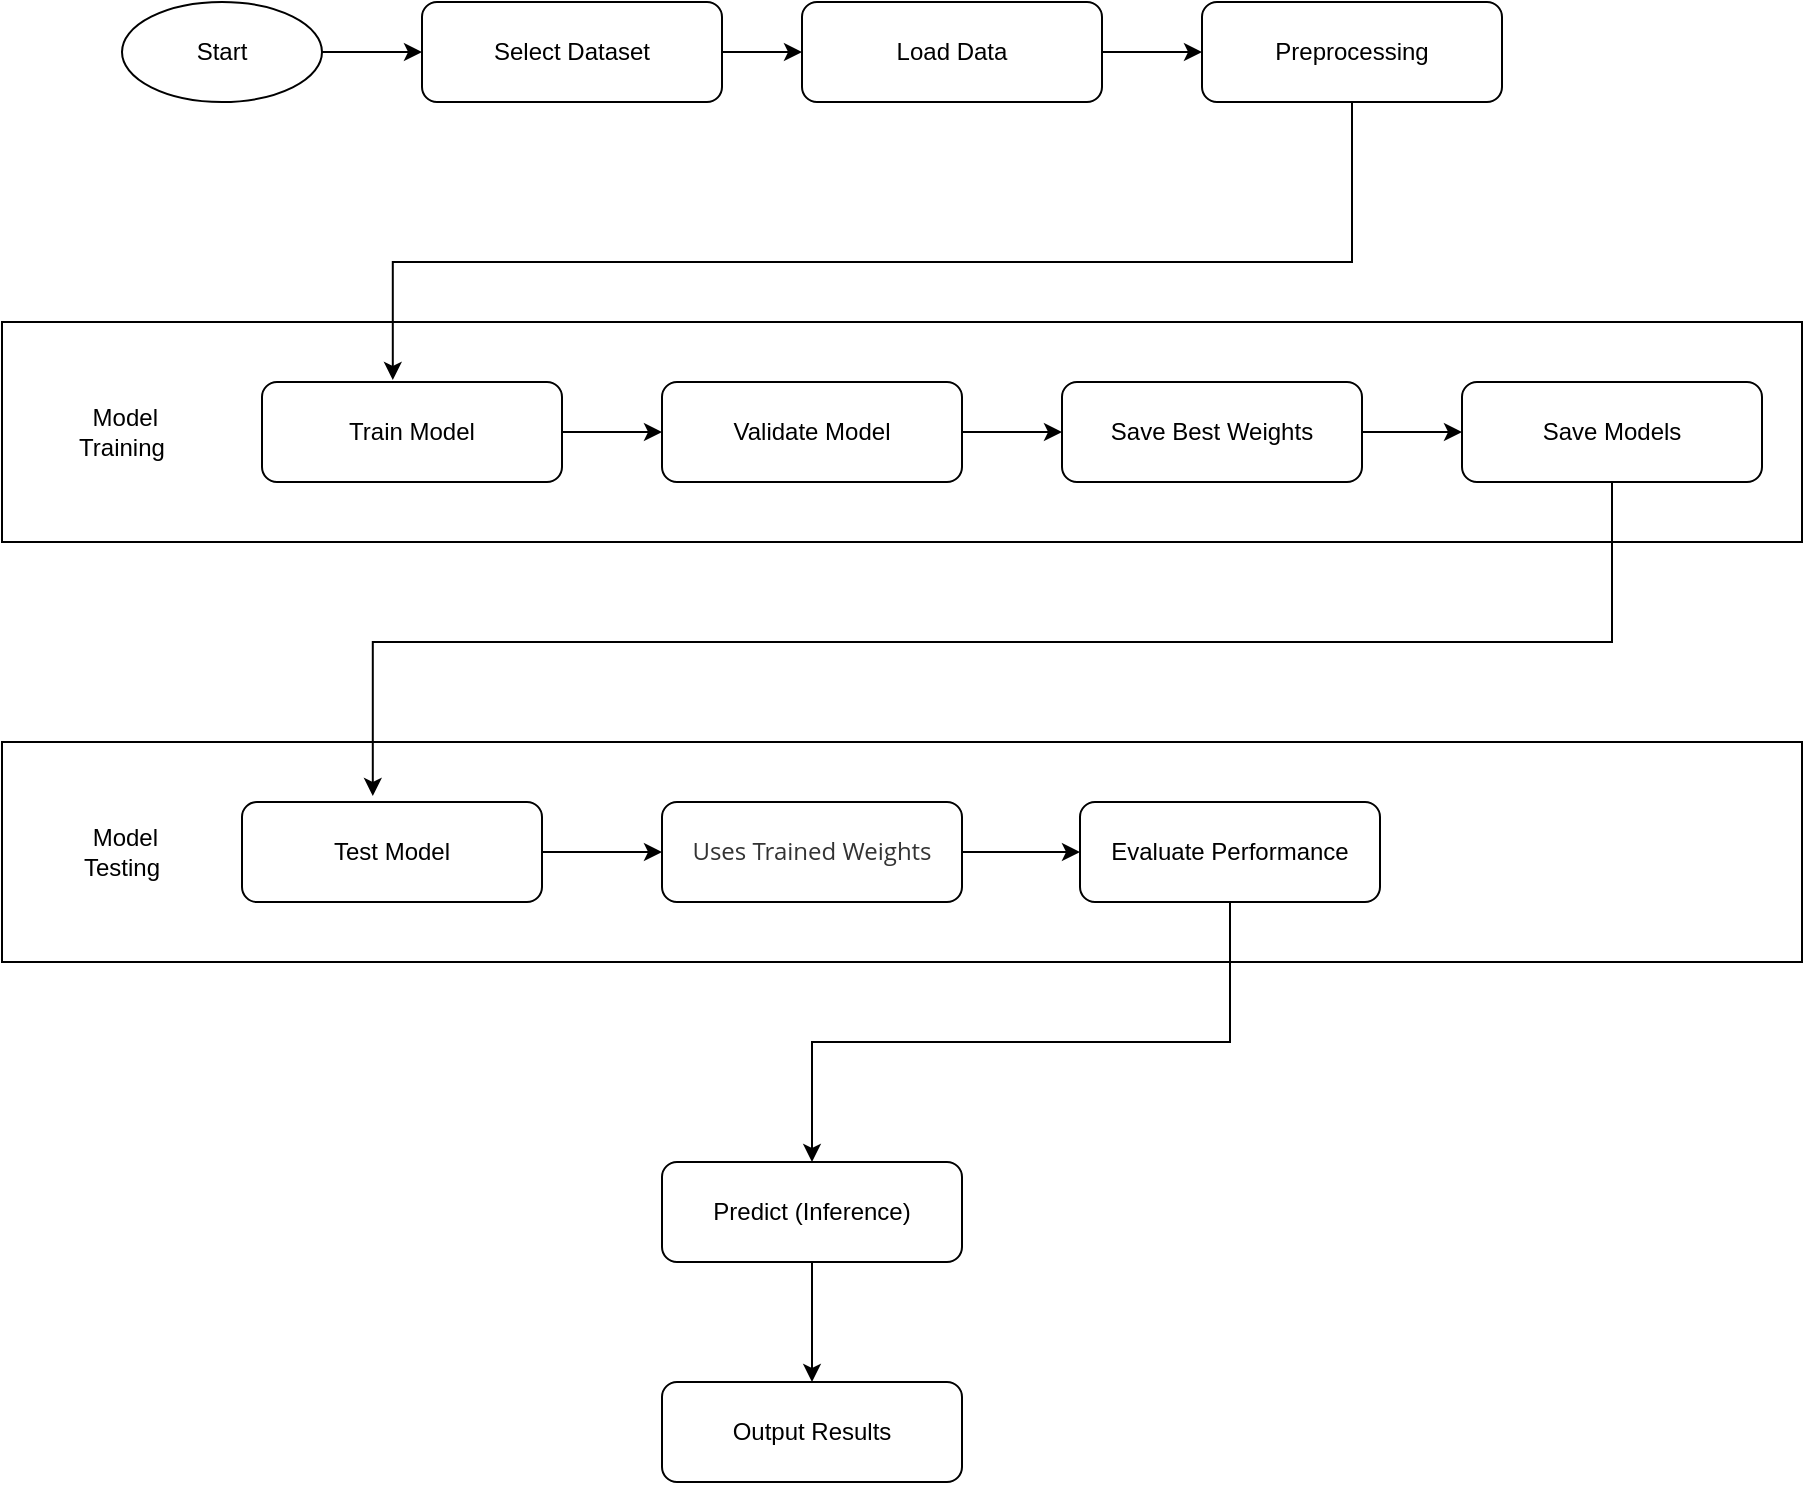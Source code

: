 <mxfile version="24.9.3">
  <diagram name="Flow Diagram" id="duLjFpFga0UEpb78MR-w">
    <mxGraphModel dx="2048" dy="725" grid="1" gridSize="10" guides="1" tooltips="1" connect="1" arrows="1" fold="1" page="1" pageScale="1" pageWidth="827" pageHeight="1169" math="0" shadow="0">
      <root>
        <mxCell id="0" />
        <mxCell id="1" parent="0" />
        <mxCell id="KwWV02WLEs6ErKX12bRp-33" value="" style="rounded=0;whiteSpace=wrap;html=1;" vertex="1" parent="1">
          <mxGeometry x="-200" y="420" width="900" height="110" as="geometry" />
        </mxCell>
        <mxCell id="KwWV02WLEs6ErKX12bRp-24" value="" style="rounded=0;whiteSpace=wrap;html=1;" vertex="1" parent="1">
          <mxGeometry x="-200" y="210" width="900" height="110" as="geometry" />
        </mxCell>
        <mxCell id="KwWV02WLEs6ErKX12bRp-20" value="" style="edgeStyle=orthogonalEdgeStyle;rounded=0;orthogonalLoop=1;jettySize=auto;html=1;" edge="1" parent="1" source="KwWV02WLEs6ErKX12bRp-1" target="KwWV02WLEs6ErKX12bRp-19">
          <mxGeometry relative="1" as="geometry" />
        </mxCell>
        <mxCell id="KwWV02WLEs6ErKX12bRp-1" value="Start" style="ellipse;whiteSpace=wrap;html=1;" vertex="1" parent="1">
          <mxGeometry x="-140" y="50" width="100" height="50" as="geometry" />
        </mxCell>
        <mxCell id="KwWV02WLEs6ErKX12bRp-2" value="Load Data" style="rounded=1;whiteSpace=wrap;html=1;" vertex="1" parent="1">
          <mxGeometry x="200" y="50" width="150" height="50" as="geometry" />
        </mxCell>
        <mxCell id="KwWV02WLEs6ErKX12bRp-23" style="edgeStyle=orthogonalEdgeStyle;rounded=0;orthogonalLoop=1;jettySize=auto;html=1;entryX=0.436;entryY=-0.02;entryDx=0;entryDy=0;entryPerimeter=0;" edge="1" parent="1" source="KwWV02WLEs6ErKX12bRp-3" target="KwWV02WLEs6ErKX12bRp-4">
          <mxGeometry relative="1" as="geometry">
            <mxPoint x="475" y="170" as="targetPoint" />
            <Array as="points">
              <mxPoint x="475" y="180" />
              <mxPoint x="-5" y="180" />
            </Array>
          </mxGeometry>
        </mxCell>
        <mxCell id="KwWV02WLEs6ErKX12bRp-3" value="Preprocessing" style="rounded=1;whiteSpace=wrap;html=1;" vertex="1" parent="1">
          <mxGeometry x="400" y="50" width="150" height="50" as="geometry" />
        </mxCell>
        <mxCell id="KwWV02WLEs6ErKX12bRp-4" value="Train Model" style="rounded=1;whiteSpace=wrap;html=1;" vertex="1" parent="1">
          <mxGeometry x="-70" y="240" width="150" height="50" as="geometry" />
        </mxCell>
        <mxCell id="KwWV02WLEs6ErKX12bRp-5" value="Validate Model" style="rounded=1;whiteSpace=wrap;html=1;" vertex="1" parent="1">
          <mxGeometry x="130" y="240" width="150" height="50" as="geometry" />
        </mxCell>
        <mxCell id="KwWV02WLEs6ErKX12bRp-32" value="" style="edgeStyle=orthogonalEdgeStyle;rounded=0;orthogonalLoop=1;jettySize=auto;html=1;" edge="1" parent="1" source="KwWV02WLEs6ErKX12bRp-6" target="KwWV02WLEs6ErKX12bRp-31">
          <mxGeometry relative="1" as="geometry" />
        </mxCell>
        <mxCell id="KwWV02WLEs6ErKX12bRp-6" value="Save Best Weights" style="rounded=1;whiteSpace=wrap;html=1;" vertex="1" parent="1">
          <mxGeometry x="330" y="240" width="150" height="50" as="geometry" />
        </mxCell>
        <mxCell id="KwWV02WLEs6ErKX12bRp-42" value="" style="edgeStyle=orthogonalEdgeStyle;rounded=0;orthogonalLoop=1;jettySize=auto;html=1;" edge="1" parent="1" source="KwWV02WLEs6ErKX12bRp-7" target="KwWV02WLEs6ErKX12bRp-41">
          <mxGeometry relative="1" as="geometry" />
        </mxCell>
        <mxCell id="KwWV02WLEs6ErKX12bRp-7" value="Test Model" style="rounded=1;whiteSpace=wrap;html=1;" vertex="1" parent="1">
          <mxGeometry x="-80" y="450" width="150" height="50" as="geometry" />
        </mxCell>
        <mxCell id="KwWV02WLEs6ErKX12bRp-8" value="Predict (Inference)" style="rounded=1;whiteSpace=wrap;html=1;" vertex="1" parent="1">
          <mxGeometry x="130" y="630" width="150" height="50" as="geometry" />
        </mxCell>
        <mxCell id="KwWV02WLEs6ErKX12bRp-9" value="Output Results" style="rounded=1;whiteSpace=wrap;html=1;" vertex="1" parent="1">
          <mxGeometry x="130" y="740" width="150" height="50" as="geometry" />
        </mxCell>
        <mxCell id="KwWV02WLEs6ErKX12bRp-11" edge="1" parent="1" source="KwWV02WLEs6ErKX12bRp-2" target="KwWV02WLEs6ErKX12bRp-3">
          <mxGeometry relative="1" as="geometry" />
        </mxCell>
        <mxCell id="KwWV02WLEs6ErKX12bRp-13" edge="1" parent="1" source="KwWV02WLEs6ErKX12bRp-4" target="KwWV02WLEs6ErKX12bRp-5">
          <mxGeometry relative="1" as="geometry" />
        </mxCell>
        <mxCell id="KwWV02WLEs6ErKX12bRp-14" edge="1" parent="1" source="KwWV02WLEs6ErKX12bRp-5" target="KwWV02WLEs6ErKX12bRp-6">
          <mxGeometry relative="1" as="geometry" />
        </mxCell>
        <mxCell id="KwWV02WLEs6ErKX12bRp-17" edge="1" parent="1" source="KwWV02WLEs6ErKX12bRp-8" target="KwWV02WLEs6ErKX12bRp-9">
          <mxGeometry relative="1" as="geometry" />
        </mxCell>
        <mxCell id="KwWV02WLEs6ErKX12bRp-21" value="" style="edgeStyle=orthogonalEdgeStyle;rounded=0;orthogonalLoop=1;jettySize=auto;html=1;" edge="1" parent="1" source="KwWV02WLEs6ErKX12bRp-19" target="KwWV02WLEs6ErKX12bRp-2">
          <mxGeometry relative="1" as="geometry" />
        </mxCell>
        <mxCell id="KwWV02WLEs6ErKX12bRp-19" value="Select Dataset" style="rounded=1;whiteSpace=wrap;html=1;" vertex="1" parent="1">
          <mxGeometry x="10" y="50" width="150" height="50" as="geometry" />
        </mxCell>
        <mxCell id="KwWV02WLEs6ErKX12bRp-25" value="&amp;nbsp;Model&lt;div&gt;Training&lt;/div&gt;" style="text;html=1;align=center;verticalAlign=middle;whiteSpace=wrap;rounded=0;" vertex="1" parent="1">
          <mxGeometry x="-170" y="250" width="60" height="30" as="geometry" />
        </mxCell>
        <mxCell id="KwWV02WLEs6ErKX12bRp-31" value="Save Models" style="rounded=1;whiteSpace=wrap;html=1;" vertex="1" parent="1">
          <mxGeometry x="530" y="240" width="150" height="50" as="geometry" />
        </mxCell>
        <mxCell id="KwWV02WLEs6ErKX12bRp-34" value="&amp;nbsp;Model&lt;div&gt;Testing&lt;/div&gt;" style="text;html=1;align=center;verticalAlign=middle;whiteSpace=wrap;rounded=0;" vertex="1" parent="1">
          <mxGeometry x="-170" y="460" width="60" height="30" as="geometry" />
        </mxCell>
        <mxCell id="KwWV02WLEs6ErKX12bRp-39" style="edgeStyle=orthogonalEdgeStyle;rounded=0;orthogonalLoop=1;jettySize=auto;html=1;entryX=0.436;entryY=-0.06;entryDx=0;entryDy=0;entryPerimeter=0;" edge="1" parent="1" source="KwWV02WLEs6ErKX12bRp-31" target="KwWV02WLEs6ErKX12bRp-7">
          <mxGeometry relative="1" as="geometry">
            <Array as="points">
              <mxPoint x="605" y="370" />
              <mxPoint x="-15" y="370" />
            </Array>
          </mxGeometry>
        </mxCell>
        <mxCell id="KwWV02WLEs6ErKX12bRp-44" value="" style="edgeStyle=orthogonalEdgeStyle;rounded=0;orthogonalLoop=1;jettySize=auto;html=1;" edge="1" parent="1" source="KwWV02WLEs6ErKX12bRp-41" target="KwWV02WLEs6ErKX12bRp-43">
          <mxGeometry relative="1" as="geometry" />
        </mxCell>
        <mxCell id="KwWV02WLEs6ErKX12bRp-41" value="&lt;span style=&quot;color: rgb(51, 51, 51); font-family: &amp;quot;Open Sans&amp;quot;, &amp;quot;Clear Sans&amp;quot;, &amp;quot;Helvetica Neue&amp;quot;, Helvetica, Arial, &amp;quot;Segoe UI Emoji&amp;quot;, sans-serif; orphans: 4; text-align: left; white-space-collapse: preserve; background-color: rgb(255, 255, 255);&quot;&gt;&lt;font&gt;Uses Trained Weights&lt;/font&gt;&lt;/span&gt;" style="rounded=1;whiteSpace=wrap;html=1;" vertex="1" parent="1">
          <mxGeometry x="130" y="450" width="150" height="50" as="geometry" />
        </mxCell>
        <mxCell id="KwWV02WLEs6ErKX12bRp-45" style="edgeStyle=orthogonalEdgeStyle;rounded=0;orthogonalLoop=1;jettySize=auto;html=1;entryX=0.5;entryY=0;entryDx=0;entryDy=0;" edge="1" parent="1" source="KwWV02WLEs6ErKX12bRp-43" target="KwWV02WLEs6ErKX12bRp-8">
          <mxGeometry relative="1" as="geometry">
            <Array as="points">
              <mxPoint x="414" y="570" />
              <mxPoint x="205" y="570" />
            </Array>
          </mxGeometry>
        </mxCell>
        <mxCell id="KwWV02WLEs6ErKX12bRp-43" value="Evaluate Performance" style="rounded=1;whiteSpace=wrap;html=1;" vertex="1" parent="1">
          <mxGeometry x="339" y="450" width="150" height="50" as="geometry" />
        </mxCell>
      </root>
    </mxGraphModel>
  </diagram>
</mxfile>

